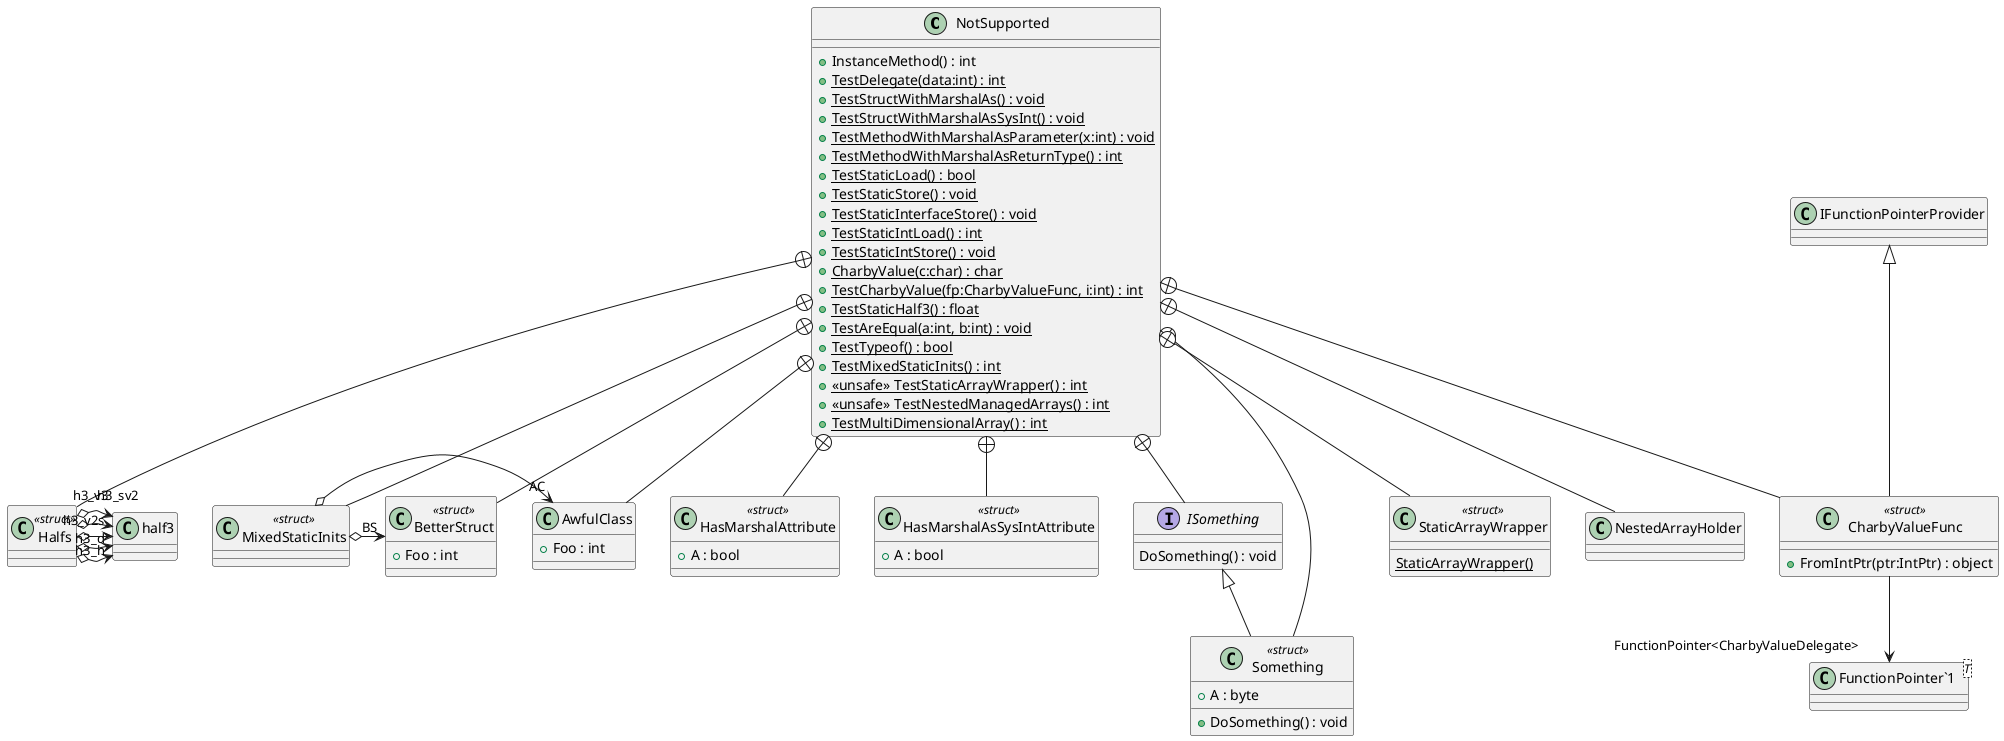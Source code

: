 @startuml
class NotSupported {
    + InstanceMethod() : int
    + {static} TestDelegate(data:int) : int
    + {static} TestStructWithMarshalAs() : void
    + {static} TestStructWithMarshalAsSysInt() : void
    + {static} TestMethodWithMarshalAsParameter(x:int) : void
    + {static} TestMethodWithMarshalAsReturnType() : int
    + {static} TestStaticLoad() : bool
    + {static} TestStaticStore() : void
    + {static} TestStaticInterfaceStore() : void
    + {static} TestStaticIntLoad() : int
    + {static} TestStaticIntStore() : void
    + {static} CharbyValue(c:char) : char
    + {static} TestCharbyValue(fp:CharbyValueFunc, i:int) : int
    + {static} TestStaticHalf3() : float
    + {static} TestAreEqual(a:int, b:int) : void
    + {static} TestTypeof() : bool
    + {static} TestMixedStaticInits() : int
    + <<unsafe>> {static} TestStaticArrayWrapper() : int
    + <<unsafe>> {static} TestNestedManagedArrays() : int
    + {static} TestMultiDimensionalArray() : int
}
class HasMarshalAttribute <<struct>> {
    + A : bool
}
class HasMarshalAsSysIntAttribute <<struct>> {
    + A : bool
}
interface ISomething {
    DoSomething() : void
}
class Something <<struct>> {
    + A : byte
    + DoSomething() : void
}
class CharbyValueFunc <<struct>> {
    + FromIntPtr(ptr:IntPtr) : object
}
class Halfs <<struct>> {
}
class AwfulClass {
    + Foo : int
}
class BetterStruct <<struct>> {
    + Foo : int
}
class MixedStaticInits <<struct>> {
}
class StaticArrayWrapper <<struct>> {
    {static} StaticArrayWrapper()
}
class NestedArrayHolder {
}
class "FunctionPointer`1"<T> {
}
NotSupported +-- HasMarshalAttribute
NotSupported +-- HasMarshalAsSysIntAttribute
NotSupported +-- ISomething
NotSupported +-- Something
ISomething <|-- Something
NotSupported +-- CharbyValueFunc
IFunctionPointerProvider <|-- CharbyValueFunc
CharbyValueFunc --> "FunctionPointer<CharbyValueDelegate>" "FunctionPointer`1"
NotSupported +-- Halfs
Halfs o-> "h3_h" half3
Halfs o-> "h3_d" half3
Halfs o-> "h3_v2s" half3
Halfs o-> "h3_sv2" half3
Halfs o-> "h3_v3" half3
NotSupported +-- AwfulClass
NotSupported +-- BetterStruct
NotSupported +-- MixedStaticInits
MixedStaticInits o-> "AC" AwfulClass
MixedStaticInits o-> "BS" BetterStruct
NotSupported +-- StaticArrayWrapper
NotSupported +-- NestedArrayHolder
@enduml
